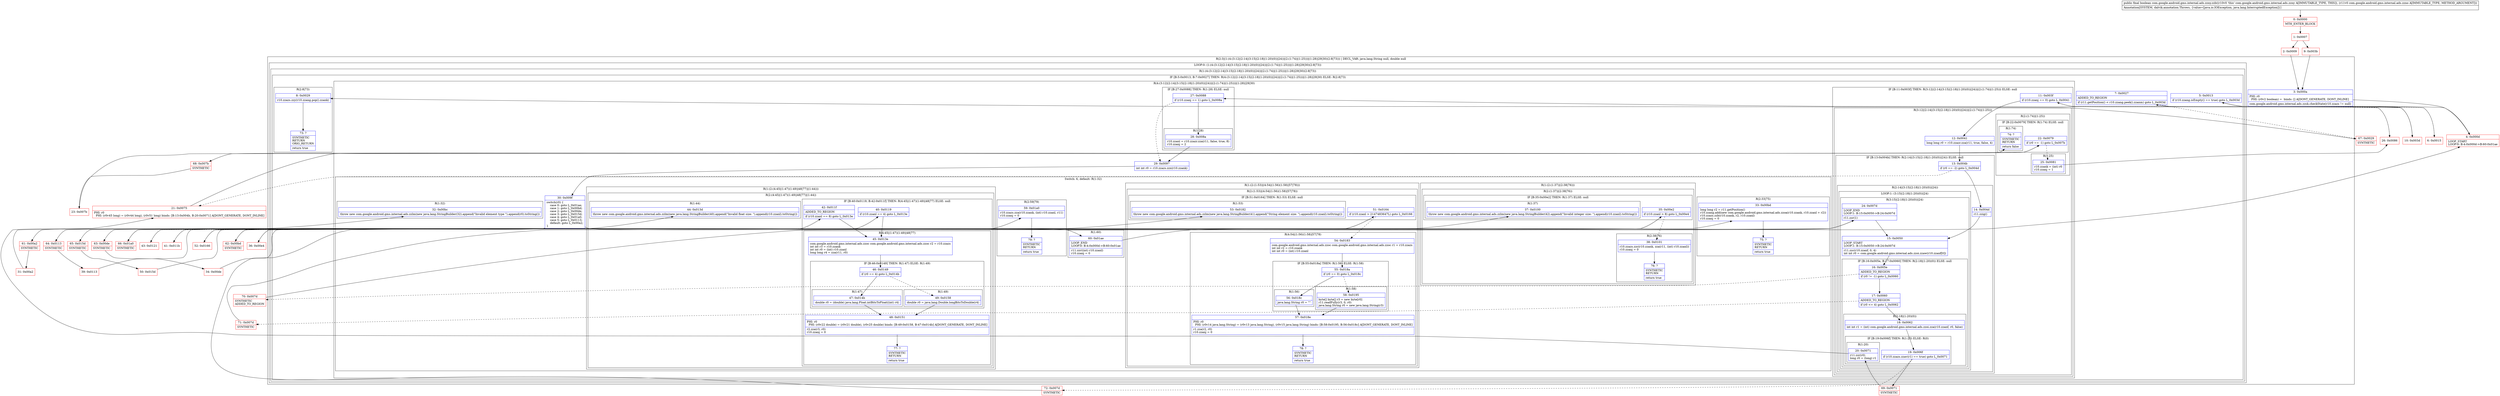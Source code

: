 digraph "CFG forcom.google.android.gms.internal.ads.zzny.zzb(Lcom\/google\/android\/gms\/internal\/ads\/zzno;)Z" {
subgraph cluster_Region_946379104 {
label = "R(2:3|(1:(4:(3:12|(2:14|(3:15|(2:18|(1:20)(0))|24))|(2:(1:74)|(1:25)))|(1:28)|29|30)(2:8|73))) | DECL_VAR: java.lang.String null, double null\l";
node [shape=record,color=blue];
Node_3 [shape=record,label="{3\:\ 0x000a|PHI: r0 \l  PHI: (r0v2 boolean) =  binds: [] A[DONT_GENERATE, DONT_INLINE]\l|com.google.android.gms.internal.ads.zzsk.checkState(r10.zzazs != null)\l}"];
subgraph cluster_LoopRegion_479749918 {
label = "LOOP:0: (1:(4:(3:12|(2:14|(3:15|(2:18|(1:20)(0))|24))|(2:(1:74)|(1:25)))|(1:28)|29|30)(2:8|73))";
node [shape=record,color=blue];
subgraph cluster_Region_1197226432 {
label = "R(1:(4:(3:12|(2:14|(3:15|(2:18|(1:20)(0))|24))|(2:(1:74)|(1:25)))|(1:28)|29|30)(2:8|73))";
node [shape=record,color=blue];
subgraph cluster_IfRegion_102960449 {
label = "IF [B:5:0x0013, B:7:0x0027] THEN: R(4:(3:12|(2:14|(3:15|(2:18|(1:20)(0))|24))|(2:(1:74)|(1:25)))|(1:28)|29|30) ELSE: R(2:8|73)";
node [shape=record,color=blue];
Node_5 [shape=record,label="{5\:\ 0x0013|if (r10.zzang.isEmpty() == true) goto L_0x003d\l}"];
Node_7 [shape=record,label="{7\:\ 0x0027|ADDED_TO_REGION\l|if (r11.getPosition() \< r10.zzang.peek().zzanm) goto L_0x003d\l}"];
subgraph cluster_Region_974331212 {
label = "R(4:(3:12|(2:14|(3:15|(2:18|(1:20)(0))|24))|(2:(1:74)|(1:25)))|(1:28)|29|30)";
node [shape=record,color=blue];
subgraph cluster_IfRegion_2054961020 {
label = "IF [B:11:0x003f] THEN: R(3:12|(2:14|(3:15|(2:18|(1:20)(0))|24))|(2:(1:74)|(1:25))) ELSE: null";
node [shape=record,color=blue];
Node_11 [shape=record,label="{11\:\ 0x003f|if (r10.zzanj == 0) goto L_0x0041\l}"];
subgraph cluster_Region_657370410 {
label = "R(3:12|(2:14|(3:15|(2:18|(1:20)(0))|24))|(2:(1:74)|(1:25)))";
node [shape=record,color=blue];
Node_12 [shape=record,label="{12\:\ 0x0041|long long r0 = r10.zzazr.zza(r11, true, false, 4)\l}"];
subgraph cluster_IfRegion_2141309872 {
label = "IF [B:13:0x004b] THEN: R(2:14|(3:15|(2:18|(1:20)(0))|24)) ELSE: null";
node [shape=record,color=blue];
Node_13 [shape=record,label="{13\:\ 0x004b|if (r0 == \-2) goto L_0x004d\l}"];
subgraph cluster_Region_629350330 {
label = "R(2:14|(3:15|(2:18|(1:20)(0))|24))";
node [shape=record,color=blue];
Node_14 [shape=record,label="{14\:\ 0x004d|r11.zzig()\l}"];
subgraph cluster_LoopRegion_62365939 {
label = "LOOP:1: (3:15|(2:18|(1:20)(0))|24)";
node [shape=record,color=blue];
subgraph cluster_Region_887819676 {
label = "R(3:15|(2:18|(1:20)(0))|24)";
node [shape=record,color=blue];
Node_15 [shape=record,label="{15\:\ 0x0050|LOOP_START\lLOOP:1: B:15:0x0050\-\>B:24:0x007d\l|r11.zzc(r10.zzanf, 0, 4)\lint int r0 = com.google.android.gms.internal.ads.zzoi.zzaw(r10.zzanf[0])\l}"];
subgraph cluster_IfRegion_1172745466 {
label = "IF [B:16:0x005e, B:17:0x0060] THEN: R(2:18|(1:20)(0)) ELSE: null";
node [shape=record,color=blue];
Node_16 [shape=record,label="{16\:\ 0x005e|ADDED_TO_REGION\l|if (r0 != \-1) goto L_0x0060\l}"];
Node_17 [shape=record,label="{17\:\ 0x0060|ADDED_TO_REGION\l|if (r0 \<= 4) goto L_0x0062\l}"];
subgraph cluster_Region_506624941 {
label = "R(2:18|(1:20)(0))";
node [shape=record,color=blue];
Node_18 [shape=record,label="{18\:\ 0x0062|int int r1 = (int) com.google.android.gms.internal.ads.zzoi.zza(r10.zzanf, r0, false)\l}"];
subgraph cluster_IfRegion_987045989 {
label = "IF [B:19:0x006f] THEN: R(1:20) ELSE: R(0)";
node [shape=record,color=blue];
Node_19 [shape=record,label="{19\:\ 0x006f|if (r10.zzazs.zzav(r1) == true) goto L_0x0071\l}"];
subgraph cluster_Region_278866010 {
label = "R(1:20)";
node [shape=record,color=blue];
Node_20 [shape=record,label="{20\:\ 0x0071|r11.zzr(r0)\llong r0 = (long) r1\l}"];
}
subgraph cluster_Region_501279937 {
label = "R(0)";
node [shape=record,color=blue];
}
}
}
}
Node_24 [shape=record,label="{24\:\ 0x007d|LOOP_END\lLOOP:1: B:15:0x0050\-\>B:24:0x007d\l|r11.zzr(1)\l}"];
}
}
}
}
subgraph cluster_Region_104660950 {
label = "R(2:(1:74)|(1:25))";
node [shape=record,color=blue];
subgraph cluster_IfRegion_264931515 {
label = "IF [B:22:0x0079] THEN: R(1:74) ELSE: null";
node [shape=record,color=blue];
Node_22 [shape=record,label="{22\:\ 0x0079|if (r0 == \-1) goto L_0x007b\l}"];
subgraph cluster_Region_1006587492 {
label = "R(1:74)";
node [shape=record,color=blue];
Node_74 [shape=record,label="{74\:\ ?|SYNTHETIC\lRETURN\l|return false\l}"];
}
}
subgraph cluster_Region_1566520213 {
label = "R(1:25)";
node [shape=record,color=blue];
Node_25 [shape=record,label="{25\:\ 0x0081|r10.zzank = (int) r0\lr10.zzanj = 1\l}"];
}
}
}
}
subgraph cluster_IfRegion_99733968 {
label = "IF [B:27:0x0088] THEN: R(1:28) ELSE: null";
node [shape=record,color=blue];
Node_27 [shape=record,label="{27\:\ 0x0088|if (r10.zzanj == 1) goto L_0x008a\l}"];
subgraph cluster_Region_527283019 {
label = "R(1:28)";
node [shape=record,color=blue];
Node_28 [shape=record,label="{28\:\ 0x008a|r10.zzanl = r10.zzazr.zza(r11, false, true, 8)\lr10.zzanj = 2\l}"];
}
}
Node_29 [shape=record,label="{29\:\ 0x0097|int int r0 = r10.zzazs.zzx(r10.zzank)\l}"];
subgraph cluster_SwitchRegion_860646795 {
label = "Switch: 6, default: R(1:32)";
node [shape=record,color=blue];
Node_30 [shape=record,label="{30\:\ 0x009f|switch(r0) \{\l    case 0: goto L_0x01ae;\l    case 1: goto L_0x00bd;\l    case 2: goto L_0x00de;\l    case 3: goto L_0x015d;\l    case 4: goto L_0x01a0;\l    case 5: goto L_0x0113;\l    default: goto L_0x00a2;\l\}\l}"];
subgraph cluster_Region_2119056703 {
label = "R(1:60)";
node [shape=record,color=blue];
Node_60 [shape=record,label="{60\:\ 0x01ae|LOOP_END\lLOOP:0: B:4:0x000d\-\>B:60:0x01ae\l|r11.zzr((int) r10.zzanl)\lr10.zzanj = 0\l}"];
}
subgraph cluster_Region_1621231416 {
label = "R(2:33|75)";
node [shape=record,color=blue];
Node_33 [shape=record,label="{33\:\ 0x00bd|long long r2 = r11.getPosition()\lr10.zzang.add(new com.google.android.gms.internal.ads.zzoa(r10.zzank, r10.zzanl + r2))\lr10.zzazs.zzb(r10.zzank, r2, r10.zzanl)\lr10.zzanj = 0\l}"];
Node_75 [shape=record,label="{75\:\ ?|SYNTHETIC\lRETURN\l|return true\l}"];
}
subgraph cluster_Region_1065599228 {
label = "R(1:(2:(1:37)|(2:38|76)))";
node [shape=record,color=blue];
subgraph cluster_Region_880277901 {
label = "R(2:(1:37)|(2:38|76))";
node [shape=record,color=blue];
subgraph cluster_IfRegion_1190323107 {
label = "IF [B:35:0x00e2] THEN: R(1:37) ELSE: null";
node [shape=record,color=blue];
Node_35 [shape=record,label="{35\:\ 0x00e2|if (r10.zzanl \> 8) goto L_0x00e4\l}"];
subgraph cluster_Region_1239058823 {
label = "R(1:37)";
node [shape=record,color=blue];
Node_37 [shape=record,label="{37\:\ 0x0100|throw new com.google.android.gms.internal.ads.zzlm(new java.lang.StringBuilder(42).append(\"Invalid integer size: \").append(r10.zzanl).toString())\l}"];
}
}
subgraph cluster_Region_1761555552 {
label = "R(2:38|76)";
node [shape=record,color=blue];
Node_38 [shape=record,label="{38\:\ 0x0101|r10.zzazs.zzc(r10.zzank, zza(r11, (int) r10.zzanl))\lr10.zzanj = 0\l}"];
Node_76 [shape=record,label="{76\:\ ?|SYNTHETIC\lRETURN\l|return true\l}"];
}
}
}
subgraph cluster_Region_1674515299 {
label = "R(1:(2:(1:53)|(4:54|(1:56)(1:58)|57|78)))";
node [shape=record,color=blue];
subgraph cluster_Region_854661954 {
label = "R(2:(1:53)|(4:54|(1:56)(1:58)|57|78))";
node [shape=record,color=blue];
subgraph cluster_IfRegion_796539434 {
label = "IF [B:51:0x0164] THEN: R(1:53) ELSE: null";
node [shape=record,color=blue];
Node_51 [shape=record,label="{51\:\ 0x0164|if (r10.zzanl \> 2147483647L) goto L_0x0166\l}"];
subgraph cluster_Region_1052202897 {
label = "R(1:53)";
node [shape=record,color=blue];
Node_53 [shape=record,label="{53\:\ 0x0182|throw new com.google.android.gms.internal.ads.zzlm(new java.lang.StringBuilder(41).append(\"String element size: \").append(r10.zzanl).toString())\l}"];
}
}
subgraph cluster_Region_1375420452 {
label = "R(4:54|(1:56)(1:58)|57|78)";
node [shape=record,color=blue];
Node_54 [shape=record,label="{54\:\ 0x0183|com.google.android.gms.internal.ads.zzoc com.google.android.gms.internal.ads.zzoc r1 = r10.zzazs\lint int r2 = r10.zzank\lint int r0 = (int) r10.zzanl\l}"];
subgraph cluster_IfRegion_1931529770 {
label = "IF [B:55:0x018a] THEN: R(1:56) ELSE: R(1:58)";
node [shape=record,color=blue];
Node_55 [shape=record,label="{55\:\ 0x018a|if (r0 == 0) goto L_0x018c\l}"];
subgraph cluster_Region_1018552805 {
label = "R(1:56)";
node [shape=record,color=blue];
Node_56 [shape=record,label="{56\:\ 0x018c|java.lang.String r0 = \"\"\l}"];
}
subgraph cluster_Region_592500208 {
label = "R(1:58)";
node [shape=record,color=blue];
Node_58 [shape=record,label="{58\:\ 0x0195|byte[] byte[] r3 = new byte[r0]\lr11.readFully(r3, 0, r0)\ljava.lang.String r0 = new java.lang.String(r3)\l}"];
}
}
Node_57 [shape=record,label="{57\:\ 0x018e|PHI: r0 \l  PHI: (r0v14 java.lang.String) = (r0v13 java.lang.String), (r0v15 java.lang.String) binds: [B:58:0x0195, B:56:0x018c] A[DONT_GENERATE, DONT_INLINE]\l|r1.zza(r2, r0)\lr10.zzanj = 0\l}"];
Node_78 [shape=record,label="{78\:\ ?|SYNTHETIC\lRETURN\l|return true\l}"];
}
}
}
subgraph cluster_Region_628629295 {
label = "R(2:59|79)";
node [shape=record,color=blue];
Node_59 [shape=record,label="{59\:\ 0x01a0|r10.zzazs.zza(r10.zzank, (int) r10.zzanl, r11)\lr10.zzanj = 0\l}"];
Node_79 [shape=record,label="{79\:\ ?|SYNTHETIC\lRETURN\l|return true\l}"];
}
subgraph cluster_Region_535378889 {
label = "R(1:(2:(4:45|(1:47)(1:49)|48|77)|(1:44)))";
node [shape=record,color=blue];
subgraph cluster_Region_1639770484 {
label = "R(2:(4:45|(1:47)(1:49)|48|77)|(1:44))";
node [shape=record,color=blue];
subgraph cluster_IfRegion_1706242317 {
label = "IF [B:40:0x0119, B:42:0x011f] THEN: R(4:45|(1:47)(1:49)|48|77) ELSE: null";
node [shape=record,color=blue];
Node_40 [shape=record,label="{40\:\ 0x0119|if (r10.zzanl == 4) goto L_0x013e\l}"];
Node_42 [shape=record,label="{42\:\ 0x011f|ADDED_TO_REGION\l|if (r10.zzanl == 8) goto L_0x013e\l}"];
subgraph cluster_Region_935619639 {
label = "R(4:45|(1:47)(1:49)|48|77)";
node [shape=record,color=blue];
Node_45 [shape=record,label="{45\:\ 0x013e|com.google.android.gms.internal.ads.zzoc com.google.android.gms.internal.ads.zzoc r2 = r10.zzazs\lint int r3 = r10.zzank\lint int r0 = (int) r10.zzanl\llong long r4 = zza(r11, r0)\l}"];
subgraph cluster_IfRegion_1122018683 {
label = "IF [B:46:0x0149] THEN: R(1:47) ELSE: R(1:49)";
node [shape=record,color=blue];
Node_46 [shape=record,label="{46\:\ 0x0149|if (r0 == 4) goto L_0x014b\l}"];
subgraph cluster_Region_1740244866 {
label = "R(1:47)";
node [shape=record,color=blue];
Node_47 [shape=record,label="{47\:\ 0x014b|double r0 = (double) java.lang.Float.intBitsToFloat((int) r4)\l}"];
}
subgraph cluster_Region_1947428953 {
label = "R(1:49)";
node [shape=record,color=blue];
Node_49 [shape=record,label="{49\:\ 0x0158|double r0 = java.lang.Double.longBitsToDouble(r4)\l}"];
}
}
Node_48 [shape=record,label="{48\:\ 0x0151|PHI: r0 \l  PHI: (r0v22 double) = (r0v21 double), (r0v25 double) binds: [B:49:0x0158, B:47:0x014b] A[DONT_GENERATE, DONT_INLINE]\l|r2.zza(r3, r0)\lr10.zzanj = 0\l}"];
Node_77 [shape=record,label="{77\:\ ?|SYNTHETIC\lRETURN\l|return true\l}"];
}
}
subgraph cluster_Region_14146547 {
label = "R(1:44)";
node [shape=record,color=blue];
Node_44 [shape=record,label="{44\:\ 0x013d|throw new com.google.android.gms.internal.ads.zzlm(new java.lang.StringBuilder(40).append(\"Invalid float size: \").append(r10.zzanl).toString())\l}"];
}
}
}
subgraph cluster_Region_1080812085 {
label = "R(1:32)";
node [shape=record,color=blue];
Node_32 [shape=record,label="{32\:\ 0x00bc|throw new com.google.android.gms.internal.ads.zzlm(new java.lang.StringBuilder(32).append(\"Invalid element type \").append(r0).toString())\l}"];
}
}
}
subgraph cluster_Region_1446416211 {
label = "R(2:8|73)";
node [shape=record,color=blue];
Node_8 [shape=record,label="{8\:\ 0x0029|r10.zzazs.zzy(r10.zzang.pop().zzank)\l}"];
Node_73 [shape=record,label="{73\:\ ?|SYNTHETIC\lRETURN\lORIG_RETURN\l|return true\l}"];
}
}
}
}
}
Node_0 [shape=record,color=red,label="{0\:\ 0x0000|MTH_ENTER_BLOCK\l}"];
Node_1 [shape=record,color=red,label="{1\:\ 0x0007}"];
Node_2 [shape=record,color=red,label="{2\:\ 0x0009}"];
Node_4 [shape=record,color=red,label="{4\:\ 0x000d|LOOP_START\lLOOP:0: B:4:0x000d\-\>B:60:0x01ae\l}"];
Node_6 [shape=record,color=red,label="{6\:\ 0x0015}"];
Node_9 [shape=record,color=red,label="{9\:\ 0x003b}"];
Node_10 [shape=record,color=red,label="{10\:\ 0x003d}"];
Node_21 [shape=record,color=red,label="{21\:\ 0x0075|PHI: r0 \l  PHI: (r0v45 long) = (r0v44 long), (r0v51 long) binds: [B:13:0x004b, B:20:0x0071] A[DONT_GENERATE, DONT_INLINE]\l}"];
Node_23 [shape=record,color=red,label="{23\:\ 0x007b}"];
Node_26 [shape=record,color=red,label="{26\:\ 0x0086}"];
Node_31 [shape=record,color=red,label="{31\:\ 0x00a2}"];
Node_34 [shape=record,color=red,label="{34\:\ 0x00de}"];
Node_36 [shape=record,color=red,label="{36\:\ 0x00e4}"];
Node_39 [shape=record,color=red,label="{39\:\ 0x0113}"];
Node_41 [shape=record,color=red,label="{41\:\ 0x011b}"];
Node_43 [shape=record,color=red,label="{43\:\ 0x0121}"];
Node_50 [shape=record,color=red,label="{50\:\ 0x015d}"];
Node_52 [shape=record,color=red,label="{52\:\ 0x0166}"];
Node_61 [shape=record,color=red,label="{61\:\ 0x00a2|SYNTHETIC\l}"];
Node_62 [shape=record,color=red,label="{62\:\ 0x00bd|SYNTHETIC\l}"];
Node_63 [shape=record,color=red,label="{63\:\ 0x00de|SYNTHETIC\l}"];
Node_64 [shape=record,color=red,label="{64\:\ 0x0113|SYNTHETIC\l}"];
Node_65 [shape=record,color=red,label="{65\:\ 0x015d|SYNTHETIC\l}"];
Node_66 [shape=record,color=red,label="{66\:\ 0x01a0|SYNTHETIC\l}"];
Node_67 [shape=record,color=red,label="{67\:\ 0x0029|SYNTHETIC\l}"];
Node_68 [shape=record,color=red,label="{68\:\ 0x007b|SYNTHETIC\l}"];
Node_69 [shape=record,color=red,label="{69\:\ 0x0071|SYNTHETIC\l}"];
Node_70 [shape=record,color=red,label="{70\:\ 0x007d|SYNTHETIC\lADDED_TO_REGION\l}"];
Node_71 [shape=record,color=red,label="{71\:\ 0x007d|SYNTHETIC\l}"];
Node_72 [shape=record,color=red,label="{72\:\ 0x007d|SYNTHETIC\l}"];
MethodNode[shape=record,label="{public final boolean com.google.android.gms.internal.ads.zzny.zzb((r10v0 'this' com.google.android.gms.internal.ads.zzny A[IMMUTABLE_TYPE, THIS]), (r11v0 com.google.android.gms.internal.ads.zzno A[IMMUTABLE_TYPE, METHOD_ARGUMENT]))  | Annotation[SYSTEM, dalvik.annotation.Throws, \{value=[java.io.IOException, java.lang.InterruptedException]\}]\l}"];
MethodNode -> Node_0;
Node_3 -> Node_4;
Node_5 -> Node_6[style=dashed];
Node_5 -> Node_10;
Node_7 -> Node_10;
Node_7 -> Node_67[style=dashed];
Node_11 -> Node_12;
Node_11 -> Node_26[style=dashed];
Node_12 -> Node_13;
Node_13 -> Node_14;
Node_13 -> Node_21[style=dashed];
Node_14 -> Node_15;
Node_15 -> Node_16;
Node_16 -> Node_17;
Node_16 -> Node_70[style=dashed];
Node_17 -> Node_18;
Node_17 -> Node_71[style=dashed];
Node_18 -> Node_19;
Node_19 -> Node_69;
Node_19 -> Node_72[style=dashed];
Node_20 -> Node_21;
Node_24 -> Node_15;
Node_22 -> Node_25[style=dashed];
Node_22 -> Node_68;
Node_25 -> Node_26;
Node_27 -> Node_28;
Node_27 -> Node_29[style=dashed];
Node_28 -> Node_29;
Node_29 -> Node_30;
Node_30 -> Node_60;
Node_30 -> Node_61;
Node_30 -> Node_62;
Node_30 -> Node_63;
Node_30 -> Node_64;
Node_30 -> Node_65;
Node_30 -> Node_66;
Node_60 -> Node_4;
Node_33 -> Node_75;
Node_35 -> Node_36;
Node_35 -> Node_38[style=dashed];
Node_38 -> Node_76;
Node_51 -> Node_52;
Node_51 -> Node_54[style=dashed];
Node_54 -> Node_55;
Node_55 -> Node_56;
Node_55 -> Node_58[style=dashed];
Node_56 -> Node_57;
Node_58 -> Node_57;
Node_57 -> Node_78;
Node_59 -> Node_79;
Node_40 -> Node_41[style=dashed];
Node_40 -> Node_45;
Node_42 -> Node_43[style=dashed];
Node_42 -> Node_45;
Node_45 -> Node_46;
Node_46 -> Node_47;
Node_46 -> Node_49[style=dashed];
Node_47 -> Node_48;
Node_49 -> Node_48;
Node_48 -> Node_77;
Node_8 -> Node_73;
Node_0 -> Node_1;
Node_1 -> Node_2;
Node_1 -> Node_9;
Node_2 -> Node_3;
Node_4 -> Node_5;
Node_6 -> Node_7;
Node_9 -> Node_3;
Node_10 -> Node_11;
Node_21 -> Node_22;
Node_23 -> Node_74;
Node_26 -> Node_27;
Node_31 -> Node_32;
Node_34 -> Node_35;
Node_36 -> Node_37;
Node_39 -> Node_40;
Node_41 -> Node_42;
Node_43 -> Node_44;
Node_50 -> Node_51;
Node_52 -> Node_53;
Node_61 -> Node_31;
Node_62 -> Node_33;
Node_63 -> Node_34;
Node_64 -> Node_39;
Node_65 -> Node_50;
Node_66 -> Node_59;
Node_67 -> Node_8;
Node_68 -> Node_23;
Node_69 -> Node_20;
Node_70 -> Node_24;
Node_71 -> Node_24;
Node_72 -> Node_24;
}


